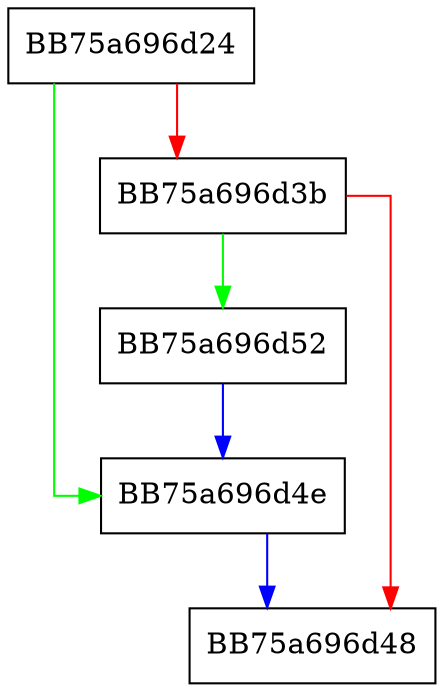 digraph GetVfzPluginFromScanReply {
  node [shape="box"];
  graph [splines=ortho];
  BB75a696d24 -> BB75a696d4e [color="green"];
  BB75a696d24 -> BB75a696d3b [color="red"];
  BB75a696d3b -> BB75a696d52 [color="green"];
  BB75a696d3b -> BB75a696d48 [color="red"];
  BB75a696d4e -> BB75a696d48 [color="blue"];
  BB75a696d52 -> BB75a696d4e [color="blue"];
}